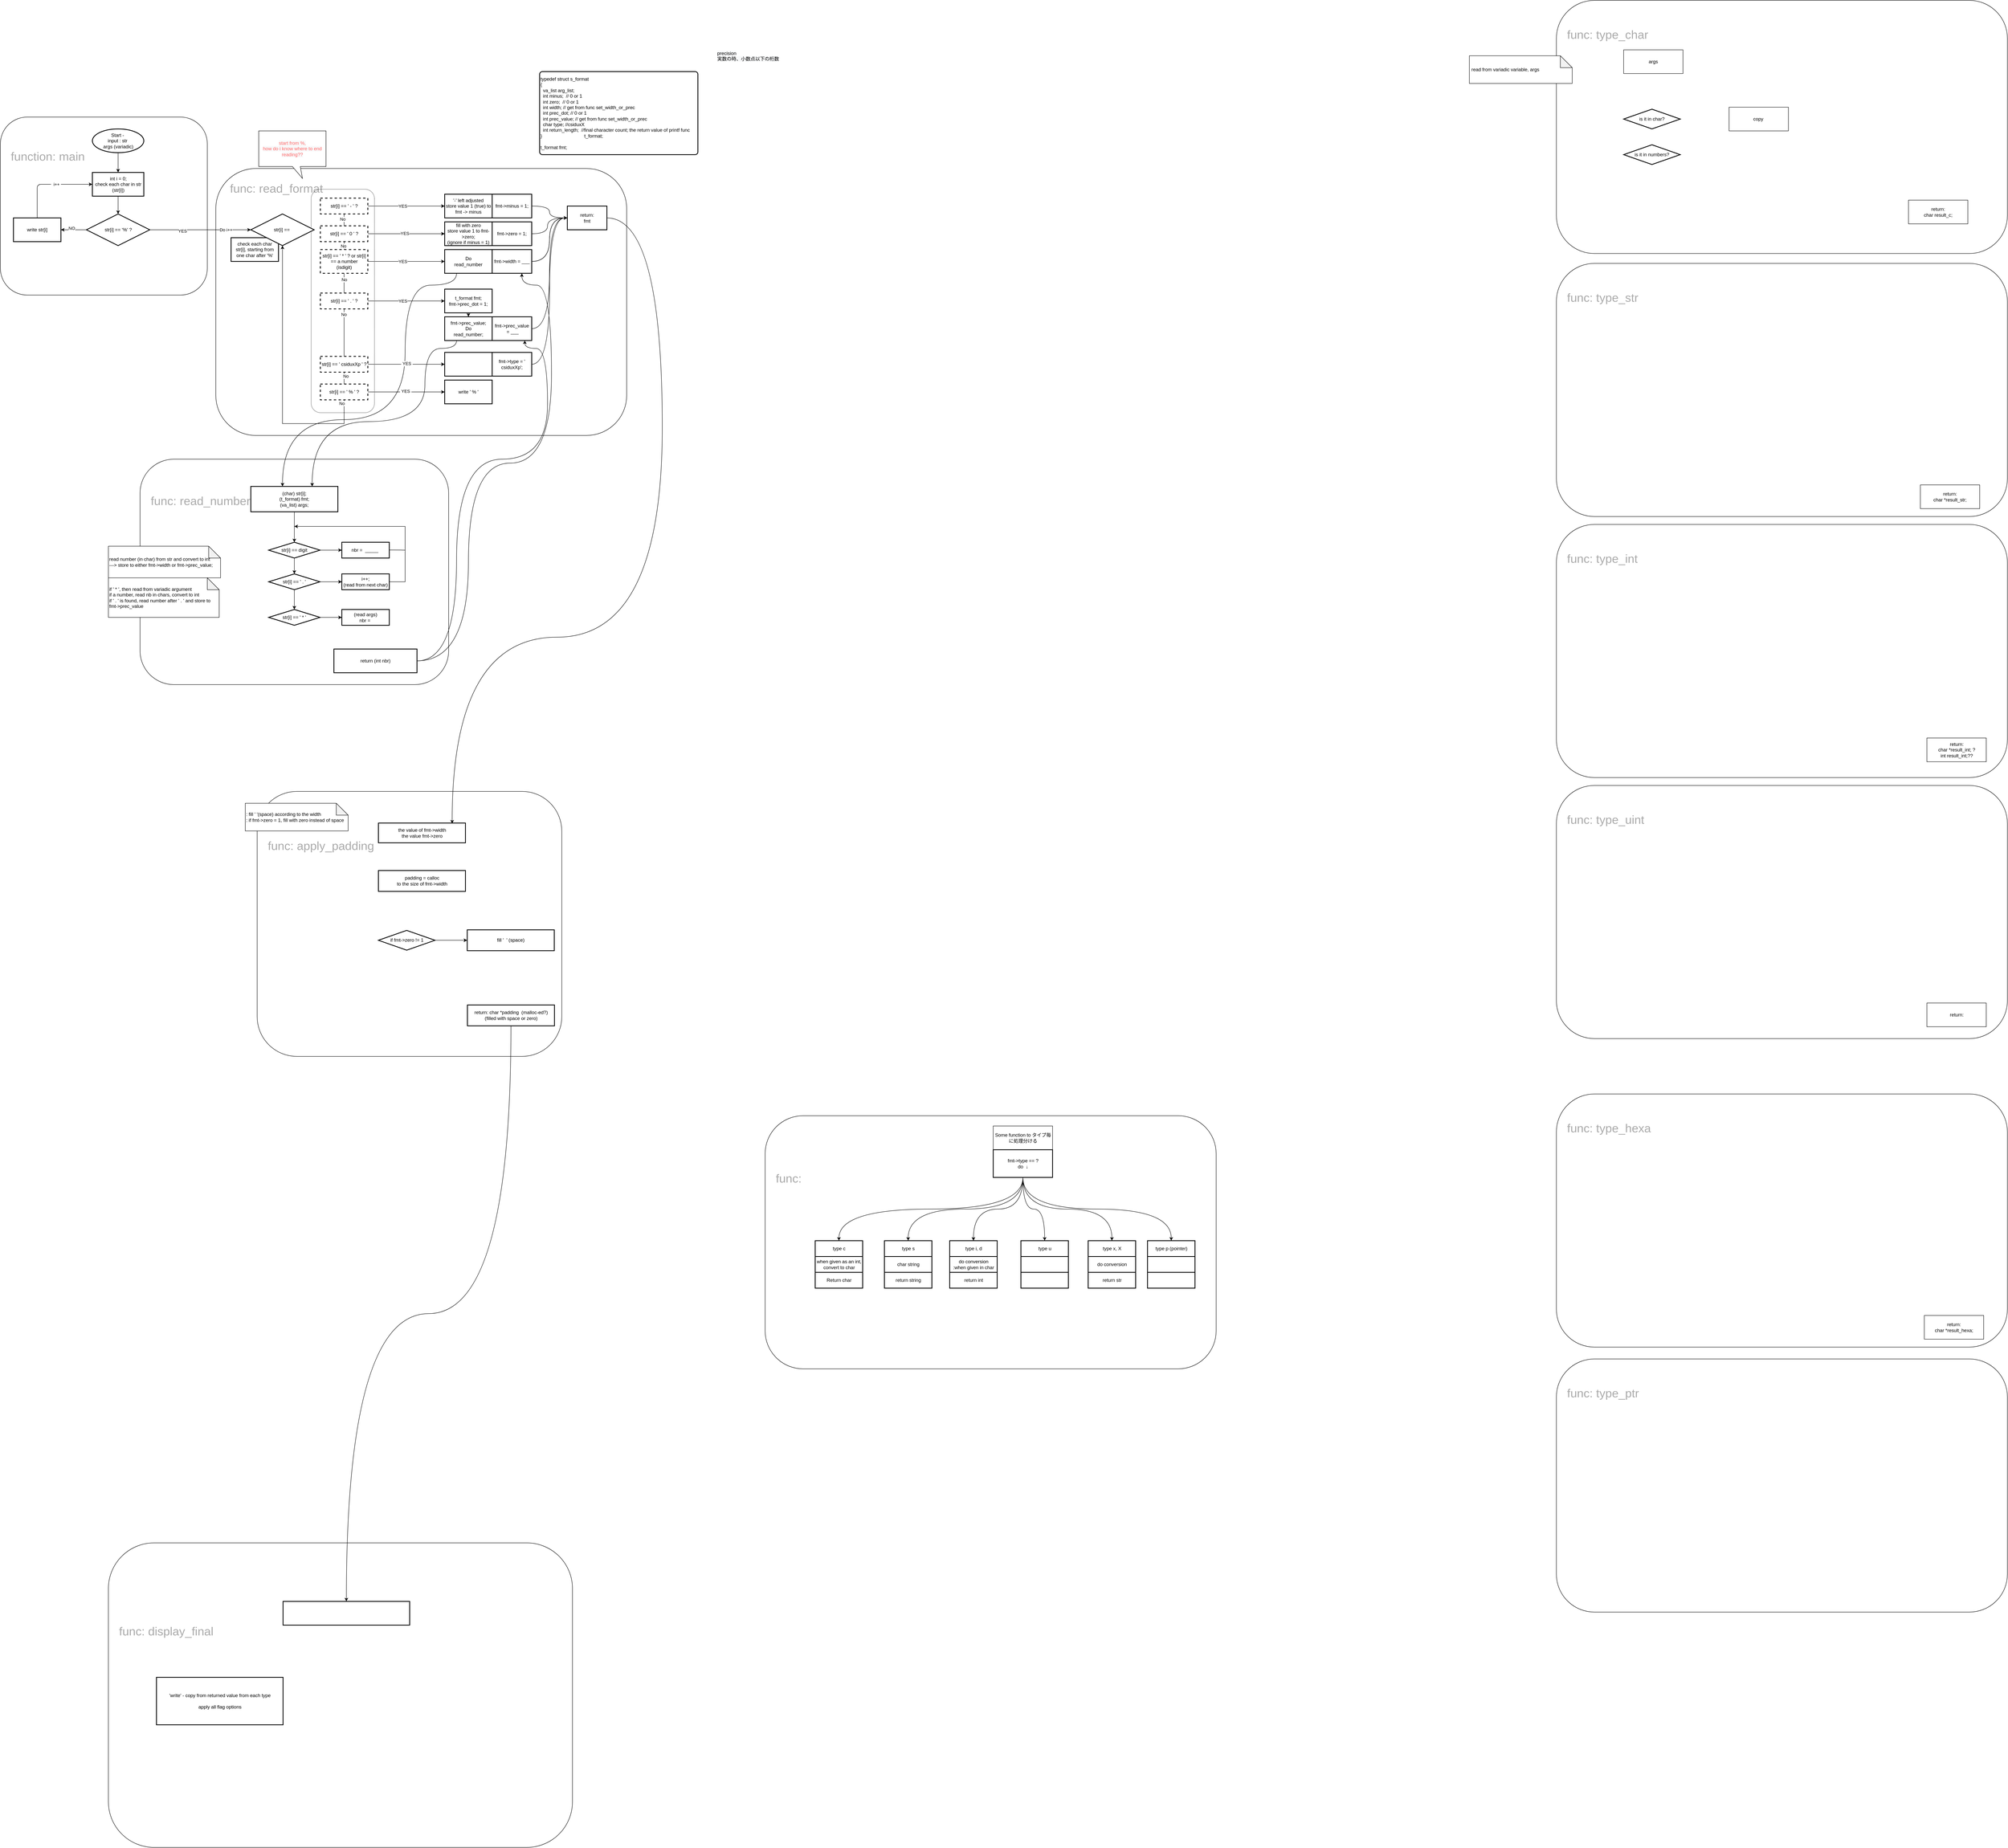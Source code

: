 <mxfile version="14.7.4" type="github">
  <diagram id="yPEqE9pZnHay2Fj2nCtt" name="Page-1">
    <mxGraphModel dx="12189" dy="7521" grid="1" gridSize="10" guides="1" tooltips="1" connect="1" arrows="1" fold="1" page="1" pageScale="1" pageWidth="827" pageHeight="1169" math="0" shadow="0">
      <root>
        <mxCell id="0" />
        <mxCell id="1" parent="0" />
        <mxCell id="CQNjl9469ty9mINT846_-215" value="&lt;font color=&quot;#ababab&quot; style=&quot;font-size: 30px&quot;&gt;&amp;nbsp; &lt;br&gt;&amp;nbsp; &amp;nbsp;func: type_char&lt;br&gt;&lt;br&gt;&lt;br&gt;&lt;br&gt;&lt;br&gt;&lt;br&gt;&lt;br&gt;&lt;br&gt;&lt;br&gt;&lt;br&gt;&lt;br&gt;&lt;br&gt;&lt;br&gt;&lt;br&gt;&lt;br&gt;&lt;/font&gt;" style="rounded=1;whiteSpace=wrap;html=1;fillColor=none;align=left;" vertex="1" parent="1">
          <mxGeometry x="3200" y="-230" width="1140" height="640" as="geometry" />
        </mxCell>
        <mxCell id="CQNjl9469ty9mINT846_-101" value="&lt;font color=&quot;#ababab&quot; style=&quot;font-size: 30px&quot;&gt;&amp;nbsp; &lt;br&gt;&amp;nbsp; &amp;nbsp;func: apply_padding&lt;br&gt;&lt;br&gt;&lt;br&gt;&lt;br&gt;&lt;br&gt;&lt;br&gt;&lt;br&gt;&lt;br&gt;&lt;br&gt;&lt;br&gt;&lt;br&gt;&lt;br&gt;&lt;br&gt;&lt;/font&gt;" style="rounded=1;whiteSpace=wrap;html=1;fillColor=none;align=left;" vertex="1" parent="1">
          <mxGeometry x="-84" y="1770" width="770" height="670" as="geometry" />
        </mxCell>
        <mxCell id="CQNjl9469ty9mINT846_-95" value="&lt;font color=&quot;#ababab&quot; style=&quot;font-size: 30px&quot;&gt;&amp;nbsp; &amp;nbsp;func: read_number;&lt;br&gt;&lt;br&gt;&lt;br&gt;&lt;br&gt;&lt;br&gt;&lt;br&gt;&lt;br&gt;&lt;br&gt;&lt;br&gt;&lt;br&gt;&lt;br&gt;&lt;/font&gt;" style="rounded=1;whiteSpace=wrap;html=1;fillColor=none;align=left;" vertex="1" parent="1">
          <mxGeometry x="-380" y="930" width="780" height="570" as="geometry" />
        </mxCell>
        <mxCell id="CQNjl9469ty9mINT846_-94" value="&lt;font color=&quot;#ababab&quot; style=&quot;font-size: 30px&quot;&gt;&lt;br&gt;&amp;nbsp; &amp;nbsp; func: read_format&amp;nbsp; &amp;nbsp; &amp;nbsp; &amp;nbsp; &amp;nbsp; &amp;nbsp; &amp;nbsp; &amp;nbsp; &amp;nbsp; &amp;nbsp; &amp;nbsp; &amp;nbsp; &amp;nbsp; &amp;nbsp; &amp;nbsp; &amp;nbsp; &amp;nbsp; &amp;nbsp; &amp;nbsp; &amp;nbsp; &amp;nbsp;&lt;br&gt;&lt;br&gt;&lt;br&gt;&lt;br&gt;&lt;br&gt;&lt;br&gt;&lt;br&gt;&lt;br&gt;&lt;br&gt;&lt;br&gt;&lt;br&gt;&lt;br&gt;&lt;br&gt;&lt;br&gt;&lt;br&gt;&lt;br&gt;&lt;br&gt;&lt;br&gt;&lt;/font&gt;" style="rounded=1;whiteSpace=wrap;html=1;fillColor=none;align=left;" vertex="1" parent="1">
          <mxGeometry x="-188.5" y="195" width="1038.5" height="675" as="geometry" />
        </mxCell>
        <mxCell id="CQNjl9469ty9mINT846_-165" value="" style="rounded=1;whiteSpace=wrap;html=1;fontColor=#000000;fillColor=none;gradientColor=none;align=left;rotation=90;dashed=1;dashPattern=1 1;" vertex="1" parent="1">
          <mxGeometry x="-150" y="450" width="565" height="160" as="geometry" />
        </mxCell>
        <mxCell id="TGy5gZmli9jdeYnAfQlA-42" value="check each char&lt;br&gt;str[i], starting from one char after &#39;%&#39;" style="whiteSpace=wrap;html=1;strokeWidth=2;" parent="1" vertex="1">
          <mxGeometry x="-150" y="370" width="120" height="60" as="geometry" />
        </mxCell>
        <mxCell id="CQNjl9469ty9mINT846_-110" value="&lt;font color=&quot;#ababab&quot; style=&quot;font-size: 30px&quot;&gt;&amp;nbsp; &lt;br&gt;&amp;nbsp; &amp;nbsp;func: display_final&lt;br&gt;&lt;br&gt;&lt;br&gt;&lt;br&gt;&lt;br&gt;&lt;br&gt;&lt;br&gt;&lt;br&gt;&lt;br&gt;&lt;br&gt;&lt;br&gt;&lt;/font&gt;" style="rounded=1;whiteSpace=wrap;html=1;fillColor=none;align=left;" vertex="1" parent="1">
          <mxGeometry x="-460" y="3670" width="1173" height="770" as="geometry" />
        </mxCell>
        <mxCell id="CQNjl9469ty9mINT846_-88" value="&lt;font color=&quot;#ababab&quot; style=&quot;font-size: 30px&quot;&gt;function: main&amp;nbsp; &amp;nbsp; &amp;nbsp; &amp;nbsp; &amp;nbsp; &amp;nbsp; &amp;nbsp; &amp;nbsp; &amp;nbsp; &amp;nbsp; &amp;nbsp; &amp;nbsp; &amp;nbsp; &amp;nbsp; &amp;nbsp; &amp;nbsp; &amp;nbsp;&amp;nbsp;&lt;br&gt;&lt;br&gt;&lt;br&gt;&lt;br&gt;&lt;br&gt;&lt;br&gt;&lt;br&gt;&lt;br&gt;&lt;/font&gt;" style="rounded=1;whiteSpace=wrap;html=1;fillColor=none;" vertex="1" parent="1">
          <mxGeometry x="-733" y="65" width="523" height="450" as="geometry" />
        </mxCell>
        <mxCell id="CQNjl9469ty9mINT846_-91" style="edgeStyle=orthogonalEdgeStyle;curved=1;rounded=0;orthogonalLoop=1;jettySize=auto;html=1;exitX=0.5;exitY=1;exitDx=0;exitDy=0;exitPerimeter=0;entryX=0.5;entryY=0;entryDx=0;entryDy=0;fontColor=#FF6666;" edge="1" parent="1" source="TGy5gZmli9jdeYnAfQlA-14" target="TGy5gZmli9jdeYnAfQlA-18">
          <mxGeometry relative="1" as="geometry" />
        </mxCell>
        <mxCell id="TGy5gZmli9jdeYnAfQlA-14" value="Start -&amp;nbsp;&lt;br&gt;input : str&amp;nbsp;&lt;br&gt;args (variadic)" style="strokeWidth=2;html=1;shape=mxgraph.flowchart.start_1;whiteSpace=wrap;" parent="1" vertex="1">
          <mxGeometry x="-500.5" y="95" width="130" height="60" as="geometry" />
        </mxCell>
        <mxCell id="TGy5gZmli9jdeYnAfQlA-21" value="" style="edgeStyle=orthogonalEdgeStyle;rounded=0;orthogonalLoop=1;jettySize=auto;html=1;strokeColor=#000000;" parent="1" source="TGy5gZmli9jdeYnAfQlA-18" target="TGy5gZmli9jdeYnAfQlA-20" edge="1">
          <mxGeometry relative="1" as="geometry" />
        </mxCell>
        <mxCell id="TGy5gZmli9jdeYnAfQlA-18" value="int i = 0;&lt;br&gt;check each char in str&lt;br&gt;(str[i])" style="whiteSpace=wrap;html=1;strokeWidth=2;" parent="1" vertex="1">
          <mxGeometry x="-500.5" y="205" width="130" height="60" as="geometry" />
        </mxCell>
        <mxCell id="TGy5gZmli9jdeYnAfQlA-25" value="" style="edgeStyle=orthogonalEdgeStyle;rounded=0;orthogonalLoop=1;jettySize=auto;html=1;strokeColor=#000000;" parent="1" source="TGy5gZmli9jdeYnAfQlA-20" target="TGy5gZmli9jdeYnAfQlA-24" edge="1">
          <mxGeometry relative="1" as="geometry" />
        </mxCell>
        <mxCell id="TGy5gZmli9jdeYnAfQlA-26" value="NO" style="edgeLabel;html=1;align=center;verticalAlign=middle;resizable=0;points=[];" parent="TGy5gZmli9jdeYnAfQlA-25" vertex="1" connectable="0">
          <mxGeometry y="-2" relative="1" as="geometry">
            <mxPoint x="-5" y="-2" as="offset" />
          </mxGeometry>
        </mxCell>
        <mxCell id="CQNjl9469ty9mINT846_-92" style="rounded=0;orthogonalLoop=1;jettySize=auto;html=1;exitX=1;exitY=0.5;exitDx=0;exitDy=0;entryX=0;entryY=0.5;entryDx=0;entryDy=0;fontColor=#FF6666;" edge="1" parent="1" source="TGy5gZmli9jdeYnAfQlA-20" target="CQNjl9469ty9mINT846_-103">
          <mxGeometry relative="1" as="geometry">
            <mxPoint x="-120" y="325" as="targetPoint" />
          </mxGeometry>
        </mxCell>
        <mxCell id="CQNjl9469ty9mINT846_-93" value="&lt;font color=&quot;#000000&quot;&gt;YES&lt;/font&gt;" style="edgeLabel;html=1;align=center;verticalAlign=middle;resizable=0;points=[];fontColor=#FF6666;" vertex="1" connectable="0" parent="CQNjl9469ty9mINT846_-92">
          <mxGeometry x="-0.355" y="-3" relative="1" as="geometry">
            <mxPoint as="offset" />
          </mxGeometry>
        </mxCell>
        <mxCell id="CQNjl9469ty9mINT846_-109" value="Do i++" style="edgeLabel;html=1;align=center;verticalAlign=middle;resizable=0;points=[];" vertex="1" connectable="0" parent="CQNjl9469ty9mINT846_-92">
          <mxGeometry x="0.502" relative="1" as="geometry">
            <mxPoint as="offset" />
          </mxGeometry>
        </mxCell>
        <mxCell id="TGy5gZmli9jdeYnAfQlA-20" value="str[i] == &#39;%&#39; ?" style="rhombus;whiteSpace=wrap;html=1;strokeWidth=2;" parent="1" vertex="1">
          <mxGeometry x="-515.5" y="310" width="160" height="80" as="geometry" />
        </mxCell>
        <mxCell id="TGy5gZmli9jdeYnAfQlA-24" value="write str[i]" style="whiteSpace=wrap;html=1;strokeWidth=2;" parent="1" vertex="1">
          <mxGeometry x="-700" y="320" width="120" height="60" as="geometry" />
        </mxCell>
        <mxCell id="TGy5gZmli9jdeYnAfQlA-33" value="" style="edgeStyle=segmentEdgeStyle;endArrow=classic;html=1;strokeColor=#000000;" parent="1" source="TGy5gZmli9jdeYnAfQlA-24" target="TGy5gZmli9jdeYnAfQlA-18" edge="1">
          <mxGeometry width="50" height="50" relative="1" as="geometry">
            <mxPoint x="-125.5" y="255" as="sourcePoint" />
            <mxPoint x="-315.5" y="185" as="targetPoint" />
            <Array as="points">
              <mxPoint x="-640" y="235" />
            </Array>
          </mxGeometry>
        </mxCell>
        <mxCell id="TGy5gZmli9jdeYnAfQlA-38" value="&amp;nbsp; i++&amp;nbsp;" style="edgeLabel;html=1;align=center;verticalAlign=middle;resizable=0;points=[];" parent="TGy5gZmli9jdeYnAfQlA-33" vertex="1" connectable="0">
          <mxGeometry x="0.17" relative="1" as="geometry">
            <mxPoint as="offset" />
          </mxGeometry>
        </mxCell>
        <mxCell id="TGy5gZmli9jdeYnAfQlA-41" value="&lt;div&gt;typedef struct s_format&lt;/div&gt;&lt;div&gt;{&lt;/div&gt;&lt;div&gt;&lt;span&gt;&lt;/span&gt;&amp;nbsp; va_list&lt;span&gt;	&lt;/span&gt;arg_list;&lt;/div&gt;&lt;div&gt;&lt;span&gt;&lt;/span&gt;&amp;nbsp; int&lt;span&gt;	&lt;/span&gt;minus;&amp;nbsp; // 0 or 1&amp;nbsp;&lt;/div&gt;&lt;div&gt;&lt;span&gt;&lt;/span&gt;&amp;nbsp; int&lt;span&gt;	&lt;/span&gt;zero;&amp;nbsp; // 0 or 1&lt;/div&gt;&lt;div&gt;&lt;span&gt;&lt;/span&gt;&amp;nbsp; int&lt;span&gt;	&lt;/span&gt;width; // get from func set_width_or_prec&lt;/div&gt;&lt;div&gt;&lt;span&gt;&lt;/span&gt;&amp;nbsp; int&lt;span&gt;	&lt;/span&gt;prec_dot; // 0 or 1&lt;/div&gt;&lt;div&gt;&lt;span&gt;&lt;/span&gt;&amp;nbsp; int prec_value; // get from func set_width_or_prec&lt;/div&gt;&lt;div&gt;&amp;nbsp; char&lt;span&gt;	&lt;/span&gt;type; //csiduxX&lt;/div&gt;&lt;div&gt;&lt;span&gt;&lt;/span&gt;&amp;nbsp; int&lt;span&gt;	&lt;/span&gt;return_length;&amp;nbsp; //final character count; the return value of printf func&lt;/div&gt;&lt;div&gt;}&lt;span&gt;&amp;nbsp; &amp;nbsp; &amp;nbsp; &amp;nbsp; &amp;nbsp; &amp;nbsp; &amp;nbsp; &amp;nbsp; &amp;nbsp; &amp;nbsp; &amp;nbsp; &amp;nbsp; &amp;nbsp; &amp;nbsp; &amp;nbsp; &amp;nbsp;&amp;nbsp;&lt;/span&gt;t_format;&lt;/div&gt;&lt;div&gt;&lt;br&gt;&lt;/div&gt;&lt;div&gt;t_format fmt;&lt;/div&gt;" style="rounded=1;whiteSpace=wrap;html=1;absoluteArcSize=1;arcSize=14;strokeWidth=2;align=left;" parent="1" vertex="1">
          <mxGeometry x="630" y="-50" width="400" height="210" as="geometry" />
        </mxCell>
        <mxCell id="CQNjl9469ty9mINT846_-59" style="edgeStyle=orthogonalEdgeStyle;curved=1;rounded=0;orthogonalLoop=1;jettySize=auto;html=1;exitX=1;exitY=0.5;exitDx=0;exitDy=0;entryX=0.847;entryY=0.024;entryDx=0;entryDy=0;entryPerimeter=0;fontColor=#FF6666;" edge="1" parent="1" source="CQNjl9469ty9mINT846_-216" target="CQNjl9469ty9mINT846_-48">
          <mxGeometry relative="1" as="geometry">
            <Array as="points">
              <mxPoint x="940" y="320" />
              <mxPoint x="940" y="1380" />
              <mxPoint x="409" y="1380" />
            </Array>
          </mxGeometry>
        </mxCell>
        <mxCell id="TGy5gZmli9jdeYnAfQlA-48" value="fill with zero&lt;br&gt;store value 1 to fmt-&amp;gt;zero;&lt;br&gt;(ignore if minus = 1)" style="whiteSpace=wrap;html=1;strokeWidth=2;" parent="1" vertex="1">
          <mxGeometry x="390" y="330" width="120" height="60" as="geometry" />
        </mxCell>
        <mxCell id="CQNjl9469ty9mINT846_-219" style="edgeStyle=orthogonalEdgeStyle;curved=1;rounded=0;orthogonalLoop=1;jettySize=auto;html=1;exitX=0;exitY=0.5;exitDx=0;exitDy=0;entryX=0;entryY=0.5;entryDx=0;entryDy=0;fontColor=#000000;" edge="1" parent="1" source="TGy5gZmli9jdeYnAfQlA-49" target="CQNjl9469ty9mINT846_-216">
          <mxGeometry relative="1" as="geometry" />
        </mxCell>
        <mxCell id="CQNjl9469ty9mINT846_-226" style="edgeStyle=orthogonalEdgeStyle;curved=1;rounded=0;orthogonalLoop=1;jettySize=auto;html=1;exitX=0;exitY=0.5;exitDx=0;exitDy=0;fontColor=#000000;entryX=0;entryY=0.5;entryDx=0;entryDy=0;" edge="1" parent="1" source="TGy5gZmli9jdeYnAfQlA-49" target="CQNjl9469ty9mINT846_-216">
          <mxGeometry relative="1" as="geometry">
            <mxPoint x="660" y="320" as="targetPoint" />
          </mxGeometry>
        </mxCell>
        <mxCell id="TGy5gZmli9jdeYnAfQlA-49" value="fmt-&amp;gt;width = ___" style="whiteSpace=wrap;html=1;strokeWidth=2;direction=west;" parent="1" vertex="1">
          <mxGeometry x="510" y="400" width="100" height="60" as="geometry" />
        </mxCell>
        <mxCell id="TGy5gZmli9jdeYnAfQlA-75" value="" style="edgeStyle=orthogonalEdgeStyle;rounded=0;orthogonalLoop=1;jettySize=auto;html=1;strokeColor=#000000;entryX=1;entryY=0.5;entryDx=0;entryDy=0;" parent="1" source="TGy5gZmli9jdeYnAfQlA-64" target="CQNjl9469ty9mINT846_-2" edge="1">
          <mxGeometry relative="1" as="geometry" />
        </mxCell>
        <mxCell id="TGy5gZmli9jdeYnAfQlA-76" value="YES" style="edgeLabel;html=1;align=center;verticalAlign=middle;resizable=0;points=[];" parent="TGy5gZmli9jdeYnAfQlA-75" vertex="1" connectable="0">
          <mxGeometry x="-0.1" relative="1" as="geometry">
            <mxPoint as="offset" />
          </mxGeometry>
        </mxCell>
        <mxCell id="CQNjl9469ty9mINT846_-168" style="edgeStyle=orthogonalEdgeStyle;rounded=0;orthogonalLoop=1;jettySize=auto;html=1;exitX=0.5;exitY=1;exitDx=0;exitDy=0;entryX=0.5;entryY=1;entryDx=0;entryDy=0;fontColor=#000000;" edge="1" parent="1" source="TGy5gZmli9jdeYnAfQlA-64" target="CQNjl9469ty9mINT846_-103">
          <mxGeometry relative="1" as="geometry">
            <Array as="points">
              <mxPoint x="136" y="840" />
              <mxPoint x="-20" y="840" />
            </Array>
          </mxGeometry>
        </mxCell>
        <mxCell id="CQNjl9469ty9mINT846_-169" value="&amp;nbsp;No&amp;nbsp;" style="edgeLabel;html=1;align=center;verticalAlign=middle;resizable=0;points=[];fontColor=#000000;" vertex="1" connectable="0" parent="CQNjl9469ty9mINT846_-168">
          <mxGeometry x="-0.977" y="-4" relative="1" as="geometry">
            <mxPoint as="offset" />
          </mxGeometry>
        </mxCell>
        <mxCell id="CQNjl9469ty9mINT846_-170" value="No" style="edgeLabel;html=1;align=center;verticalAlign=middle;resizable=0;points=[];fontColor=#000000;" vertex="1" connectable="0" parent="CQNjl9469ty9mINT846_-168">
          <mxGeometry x="-0.857" y="-2" relative="1" as="geometry">
            <mxPoint as="offset" />
          </mxGeometry>
        </mxCell>
        <mxCell id="CQNjl9469ty9mINT846_-171" value="No" style="edgeLabel;html=1;align=center;verticalAlign=middle;resizable=0;points=[];fontColor=#000000;" vertex="1" connectable="0" parent="CQNjl9469ty9mINT846_-168">
          <mxGeometry x="-0.709" relative="1" as="geometry">
            <mxPoint as="offset" />
          </mxGeometry>
        </mxCell>
        <mxCell id="CQNjl9469ty9mINT846_-172" value="No" style="edgeLabel;html=1;align=center;verticalAlign=middle;resizable=0;points=[];fontColor=#000000;" vertex="1" connectable="0" parent="CQNjl9469ty9mINT846_-168">
          <mxGeometry x="-0.554" y="-1" relative="1" as="geometry">
            <mxPoint as="offset" />
          </mxGeometry>
        </mxCell>
        <mxCell id="CQNjl9469ty9mINT846_-173" value="No" style="edgeLabel;html=1;align=center;verticalAlign=middle;resizable=0;points=[];fontColor=#000000;" vertex="1" connectable="0" parent="CQNjl9469ty9mINT846_-168">
          <mxGeometry x="-0.266" y="-10" relative="1" as="geometry">
            <mxPoint x="14" y="-7" as="offset" />
          </mxGeometry>
        </mxCell>
        <mxCell id="CQNjl9469ty9mINT846_-174" value="No" style="edgeLabel;html=1;align=center;verticalAlign=middle;resizable=0;points=[];fontColor=#000000;" vertex="1" connectable="0" parent="CQNjl9469ty9mINT846_-168">
          <mxGeometry x="-0.144" y="-31" relative="1" as="geometry">
            <mxPoint x="25" y="-7" as="offset" />
          </mxGeometry>
        </mxCell>
        <mxCell id="TGy5gZmli9jdeYnAfQlA-64" value="str[i] == &#39; - &#39; ?" style="whiteSpace=wrap;html=1;strokeWidth=2;dashed=1;" parent="1" vertex="1">
          <mxGeometry x="75.75" y="270" width="120" height="40" as="geometry" />
        </mxCell>
        <mxCell id="TGy5gZmli9jdeYnAfQlA-67" value="str[i] == &#39; 0 &#39; ?" style="whiteSpace=wrap;html=1;strokeWidth=2;dashed=1;" parent="1" vertex="1">
          <mxGeometry x="75.75" y="340" width="120" height="40" as="geometry" />
        </mxCell>
        <mxCell id="TGy5gZmli9jdeYnAfQlA-68" value="str[i] == &#39; * &#39; ? or str[i] == a number&lt;br&gt;(isdigit)" style="whiteSpace=wrap;html=1;strokeWidth=2;dashed=1;" parent="1" vertex="1">
          <mxGeometry x="75.75" y="400" width="120" height="60" as="geometry" />
        </mxCell>
        <mxCell id="TGy5gZmli9jdeYnAfQlA-69" value="str[i] == &#39; . &#39; ?" style="whiteSpace=wrap;html=1;strokeWidth=2;dashed=1;" parent="1" vertex="1">
          <mxGeometry x="75.75" y="510" width="120" height="40" as="geometry" />
        </mxCell>
        <mxCell id="CQNjl9469ty9mINT846_-217" style="edgeStyle=orthogonalEdgeStyle;curved=1;rounded=0;orthogonalLoop=1;jettySize=auto;html=1;exitX=1;exitY=0.5;exitDx=0;exitDy=0;entryX=0;entryY=0.5;entryDx=0;entryDy=0;fontColor=#000000;" edge="1" parent="1" source="TGy5gZmli9jdeYnAfQlA-74" target="CQNjl9469ty9mINT846_-216">
          <mxGeometry relative="1" as="geometry" />
        </mxCell>
        <mxCell id="TGy5gZmli9jdeYnAfQlA-74" value="fmt-&amp;gt;minus = 1;" style="whiteSpace=wrap;html=1;strokeWidth=2;" parent="1" vertex="1">
          <mxGeometry x="510" y="260" width="100" height="60" as="geometry" />
        </mxCell>
        <mxCell id="TGy5gZmli9jdeYnAfQlA-82" value="" style="edgeStyle=orthogonalEdgeStyle;rounded=0;orthogonalLoop=1;jettySize=auto;html=1;strokeColor=#000000;entryX=0;entryY=0.5;entryDx=0;entryDy=0;" parent="1" source="TGy5gZmli9jdeYnAfQlA-67" target="TGy5gZmli9jdeYnAfQlA-48" edge="1">
          <mxGeometry relative="1" as="geometry">
            <mxPoint x="367" y="360" as="sourcePoint" />
          </mxGeometry>
        </mxCell>
        <mxCell id="TGy5gZmli9jdeYnAfQlA-93" value="YES" style="edgeLabel;html=1;align=center;verticalAlign=middle;resizable=0;points=[];" parent="TGy5gZmli9jdeYnAfQlA-82" vertex="1" connectable="0">
          <mxGeometry x="-0.048" y="1" relative="1" as="geometry">
            <mxPoint as="offset" />
          </mxGeometry>
        </mxCell>
        <mxCell id="CQNjl9469ty9mINT846_-218" style="edgeStyle=orthogonalEdgeStyle;curved=1;rounded=0;orthogonalLoop=1;jettySize=auto;html=1;exitX=1;exitY=0.5;exitDx=0;exitDy=0;fontColor=#000000;entryX=0;entryY=0.5;entryDx=0;entryDy=0;" edge="1" parent="1" source="TGy5gZmli9jdeYnAfQlA-84" target="CQNjl9469ty9mINT846_-216">
          <mxGeometry relative="1" as="geometry">
            <mxPoint x="670" y="320.0" as="targetPoint" />
            <Array as="points">
              <mxPoint x="650" y="360" />
              <mxPoint x="650" y="320" />
            </Array>
          </mxGeometry>
        </mxCell>
        <mxCell id="TGy5gZmli9jdeYnAfQlA-84" value="fmt-&amp;gt;zero = 1;" style="whiteSpace=wrap;html=1;strokeWidth=2;" parent="1" vertex="1">
          <mxGeometry x="510" y="330" width="100" height="60" as="geometry" />
        </mxCell>
        <mxCell id="TGy5gZmli9jdeYnAfQlA-87" value="" style="edgeStyle=orthogonalEdgeStyle;rounded=0;orthogonalLoop=1;jettySize=auto;html=1;strokeColor=#000000;" parent="1" source="TGy5gZmli9jdeYnAfQlA-68" target="TGy5gZmli9jdeYnAfQlA-89" edge="1">
          <mxGeometry relative="1" as="geometry">
            <mxPoint x="339" y="430" as="sourcePoint" />
          </mxGeometry>
        </mxCell>
        <mxCell id="TGy5gZmli9jdeYnAfQlA-88" value="YES" style="edgeLabel;html=1;align=center;verticalAlign=middle;resizable=0;points=[];" parent="TGy5gZmli9jdeYnAfQlA-87" vertex="1" connectable="0">
          <mxGeometry x="-0.1" relative="1" as="geometry">
            <mxPoint as="offset" />
          </mxGeometry>
        </mxCell>
        <mxCell id="CQNjl9469ty9mINT846_-161" style="edgeStyle=orthogonalEdgeStyle;curved=1;rounded=0;orthogonalLoop=1;jettySize=auto;html=1;exitX=0.25;exitY=1;exitDx=0;exitDy=0;fontColor=#000000;" edge="1" parent="1" source="TGy5gZmli9jdeYnAfQlA-89" target="CQNjl9469ty9mINT846_-6">
          <mxGeometry relative="1" as="geometry">
            <Array as="points">
              <mxPoint x="420" y="490" />
              <mxPoint x="290" y="490" />
              <mxPoint x="290" y="830" />
              <mxPoint x="-20" y="830" />
            </Array>
          </mxGeometry>
        </mxCell>
        <mxCell id="TGy5gZmli9jdeYnAfQlA-89" value="Do&lt;br&gt;read_number" style="whiteSpace=wrap;html=1;strokeWidth=2;" parent="1" vertex="1">
          <mxGeometry x="390" y="400" width="120" height="60" as="geometry" />
        </mxCell>
        <mxCell id="TGy5gZmli9jdeYnAfQlA-94" value="" style="edgeStyle=orthogonalEdgeStyle;rounded=0;orthogonalLoop=1;jettySize=auto;html=1;strokeColor=#000000;" parent="1" source="TGy5gZmli9jdeYnAfQlA-69" target="TGy5gZmli9jdeYnAfQlA-96" edge="1">
          <mxGeometry relative="1" as="geometry">
            <mxPoint x="339" y="530" as="sourcePoint" />
          </mxGeometry>
        </mxCell>
        <mxCell id="TGy5gZmli9jdeYnAfQlA-95" value="YES" style="edgeLabel;html=1;align=center;verticalAlign=middle;resizable=0;points=[];" parent="TGy5gZmli9jdeYnAfQlA-94" vertex="1" connectable="0">
          <mxGeometry x="-0.1" relative="1" as="geometry">
            <mxPoint as="offset" />
          </mxGeometry>
        </mxCell>
        <mxCell id="CQNjl9469ty9mINT846_-158" style="edgeStyle=orthogonalEdgeStyle;curved=1;rounded=0;orthogonalLoop=1;jettySize=auto;html=1;exitX=0.5;exitY=1;exitDx=0;exitDy=0;entryX=0.5;entryY=0;entryDx=0;entryDy=0;fontColor=#000000;" edge="1" parent="1" source="TGy5gZmli9jdeYnAfQlA-96" target="CQNjl9469ty9mINT846_-150">
          <mxGeometry relative="1" as="geometry" />
        </mxCell>
        <mxCell id="TGy5gZmli9jdeYnAfQlA-96" value="t_format fmt;&lt;br&gt;fmt-&amp;gt;prec_dot = 1;" style="whiteSpace=wrap;html=1;strokeWidth=2;" parent="1" vertex="1">
          <mxGeometry x="390" y="500" width="120" height="60" as="geometry" />
        </mxCell>
        <mxCell id="CQNjl9469ty9mINT846_-2" value="&#39;-&#39; left adjusted&lt;br&gt;store value 1 (true) to fmt -&amp;gt; minus" style="whiteSpace=wrap;html=1;strokeWidth=2;direction=west;" vertex="1" parent="1">
          <mxGeometry x="390" y="260" width="120" height="60" as="geometry" />
        </mxCell>
        <mxCell id="CQNjl9469ty9mINT846_-34" value="&lt;span style=&quot;color: rgb(255 , 102 , 102) ; font-family: &amp;#34;helvetica&amp;#34; ; font-size: 12px ; font-style: normal ; font-weight: 400 ; letter-spacing: normal ; text-align: center ; text-indent: 0px ; text-transform: none ; word-spacing: 0px ; background-color: rgb(248 , 249 , 250) ; display: inline ; float: none&quot;&gt;start from %,&lt;/span&gt;&lt;br style=&quot;color: rgb(255 , 102 , 102) ; font-family: &amp;#34;helvetica&amp;#34; ; font-size: 12px ; font-style: normal ; font-weight: 400 ; letter-spacing: normal ; text-align: center ; text-indent: 0px ; text-transform: none ; word-spacing: 0px ; background-color: rgb(248 , 249 , 250)&quot;&gt;&lt;span style=&quot;color: rgb(255 , 102 , 102) ; font-family: &amp;#34;helvetica&amp;#34; ; font-size: 12px ; font-style: normal ; font-weight: 400 ; letter-spacing: normal ; text-align: center ; text-indent: 0px ; text-transform: none ; word-spacing: 0px ; background-color: rgb(248 , 249 , 250) ; display: inline ; float: none&quot;&gt;how do i know where to end reading??&lt;/span&gt;" style="shape=callout;whiteSpace=wrap;html=1;perimeter=calloutPerimeter;fontColor=#FF6666;position2=0.65;" vertex="1" parent="1">
          <mxGeometry x="-80" y="100" width="170" height="120" as="geometry" />
        </mxCell>
        <mxCell id="TGy5gZmli9jdeYnAfQlA-58" value="" style="whiteSpace=wrap;html=1;strokeWidth=2;" parent="1" vertex="1">
          <mxGeometry x="-18.5" y="3818" width="320" height="60" as="geometry" />
        </mxCell>
        <mxCell id="CQNjl9469ty9mINT846_-17" value="&#39;write&#39; - copy from returned value from each type&lt;br&gt;&lt;br&gt;apply all flag options" style="whiteSpace=wrap;html=1;strokeWidth=2;" vertex="1" parent="1">
          <mxGeometry x="-338.5" y="4010" width="320" height="120" as="geometry" />
        </mxCell>
        <mxCell id="CQNjl9469ty9mINT846_-74" style="edgeStyle=orthogonalEdgeStyle;curved=1;rounded=0;orthogonalLoop=1;jettySize=auto;html=1;exitX=1;exitY=0.5;exitDx=0;exitDy=0;entryX=0;entryY=0.5;entryDx=0;entryDy=0;fontColor=#FF6666;" edge="1" parent="1" source="CQNjl9469ty9mINT846_-69" target="CQNjl9469ty9mINT846_-71">
          <mxGeometry relative="1" as="geometry" />
        </mxCell>
        <mxCell id="CQNjl9469ty9mINT846_-142" value="&amp;nbsp;YES&amp;nbsp;" style="edgeLabel;html=1;align=center;verticalAlign=middle;resizable=0;points=[];fontColor=#000000;" vertex="1" connectable="0" parent="CQNjl9469ty9mINT846_-74">
          <mxGeometry x="0.009" y="2" relative="1" as="geometry">
            <mxPoint as="offset" />
          </mxGeometry>
        </mxCell>
        <mxCell id="CQNjl9469ty9mINT846_-69" value="str[i] == &#39; csiduxXp &#39; ?" style="whiteSpace=wrap;html=1;strokeWidth=2;dashed=1;" vertex="1" parent="1">
          <mxGeometry x="75.75" y="670" width="120" height="40" as="geometry" />
        </mxCell>
        <mxCell id="CQNjl9469ty9mINT846_-228" style="edgeStyle=orthogonalEdgeStyle;curved=1;rounded=0;orthogonalLoop=1;jettySize=auto;html=1;exitX=1;exitY=0.5;exitDx=0;exitDy=0;entryX=0;entryY=0.5;entryDx=0;entryDy=0;fontColor=#000000;" edge="1" parent="1" source="CQNjl9469ty9mINT846_-70" target="CQNjl9469ty9mINT846_-216">
          <mxGeometry relative="1" as="geometry" />
        </mxCell>
        <mxCell id="CQNjl9469ty9mINT846_-70" value="&lt;span&gt;fmt-&amp;gt;type = &#39; csiduxXp&#39;;&lt;/span&gt;" style="whiteSpace=wrap;html=1;strokeWidth=2;" vertex="1" parent="1">
          <mxGeometry x="510" y="660" width="100" height="60" as="geometry" />
        </mxCell>
        <mxCell id="CQNjl9469ty9mINT846_-71" value="" style="whiteSpace=wrap;html=1;strokeWidth=2;" vertex="1" parent="1">
          <mxGeometry x="390" y="660" width="120" height="60" as="geometry" />
        </mxCell>
        <mxCell id="CQNjl9469ty9mINT846_-103" value="str[i] ==&amp;nbsp;" style="rhombus;whiteSpace=wrap;html=1;strokeWidth=2;" vertex="1" parent="1">
          <mxGeometry x="-100" y="310" width="160" height="80" as="geometry" />
        </mxCell>
        <mxCell id="CQNjl9469ty9mINT846_-144" style="edgeStyle=orthogonalEdgeStyle;curved=1;rounded=0;orthogonalLoop=1;jettySize=auto;html=1;exitX=1;exitY=0.5;exitDx=0;exitDy=0;entryX=0;entryY=0.5;entryDx=0;entryDy=0;fontColor=#000000;" edge="1" parent="1" source="CQNjl9469ty9mINT846_-136" target="CQNjl9469ty9mINT846_-143">
          <mxGeometry relative="1" as="geometry" />
        </mxCell>
        <mxCell id="CQNjl9469ty9mINT846_-146" value="&amp;nbsp;YES&amp;nbsp;" style="edgeLabel;html=1;align=center;verticalAlign=middle;resizable=0;points=[];fontColor=#000000;" vertex="1" connectable="0" parent="CQNjl9469ty9mINT846_-144">
          <mxGeometry x="-0.022" y="2" relative="1" as="geometry">
            <mxPoint as="offset" />
          </mxGeometry>
        </mxCell>
        <mxCell id="CQNjl9469ty9mINT846_-136" value="str[i] == &#39; % &#39; ?" style="whiteSpace=wrap;html=1;strokeWidth=2;dashed=1;" vertex="1" parent="1">
          <mxGeometry x="75.75" y="740" width="120" height="40" as="geometry" />
        </mxCell>
        <mxCell id="CQNjl9469ty9mINT846_-140" value="&lt;meta charset=&quot;utf-8&quot;&gt;&lt;span style=&quot;color: rgb(0, 0, 0); font-family: helvetica; font-size: 12px; font-style: normal; font-weight: 400; letter-spacing: normal; text-align: center; text-indent: 0px; text-transform: none; word-spacing: 0px; background-color: rgb(248, 249, 250); display: inline; float: none;&quot;&gt;precision&lt;/span&gt;&lt;br style=&quot;color: rgb(0, 0, 0); font-family: helvetica; font-size: 12px; font-style: normal; font-weight: 400; letter-spacing: normal; text-align: center; text-indent: 0px; text-transform: none; word-spacing: 0px; background-color: rgb(248, 249, 250);&quot;&gt;&lt;span style=&quot;color: rgb(0, 0, 0); font-family: helvetica; font-size: 12px; font-style: normal; font-weight: 400; letter-spacing: normal; text-align: center; text-indent: 0px; text-transform: none; word-spacing: 0px; background-color: rgb(248, 249, 250); display: inline; float: none;&quot;&gt;実数の時、小数点以下の桁数&lt;/span&gt;" style="text;whiteSpace=wrap;html=1;fontColor=#000000;" vertex="1" parent="1">
          <mxGeometry x="1076.5" y="-110" width="180" height="40" as="geometry" />
        </mxCell>
        <mxCell id="CQNjl9469ty9mINT846_-143" value="write &#39; % &#39;" style="whiteSpace=wrap;html=1;strokeWidth=2;" vertex="1" parent="1">
          <mxGeometry x="390" y="730" width="120" height="60" as="geometry" />
        </mxCell>
        <mxCell id="CQNjl9469ty9mINT846_-176" style="edgeStyle=orthogonalEdgeStyle;rounded=0;orthogonalLoop=1;jettySize=auto;html=1;exitX=0.25;exitY=1;exitDx=0;exitDy=0;fontColor=#000000;curved=1;" edge="1" parent="1" source="CQNjl9469ty9mINT846_-150">
          <mxGeometry relative="1" as="geometry">
            <mxPoint x="55" y="999" as="targetPoint" />
            <Array as="points">
              <mxPoint x="420" y="650" />
              <mxPoint x="340" y="650" />
              <mxPoint x="340" y="835" />
              <mxPoint x="55" y="835" />
            </Array>
          </mxGeometry>
        </mxCell>
        <mxCell id="CQNjl9469ty9mINT846_-150" value="&lt;span&gt;fmt-&amp;gt;prec_value;&lt;/span&gt;&lt;br&gt;&lt;span&gt;Do&lt;/span&gt;&lt;br&gt;&lt;span&gt;read_number;&lt;/span&gt;" style="whiteSpace=wrap;html=1;strokeWidth=2;" vertex="1" parent="1">
          <mxGeometry x="390" y="570" width="120" height="60" as="geometry" />
        </mxCell>
        <mxCell id="CQNjl9469ty9mINT846_-227" style="edgeStyle=orthogonalEdgeStyle;curved=1;rounded=0;orthogonalLoop=1;jettySize=auto;html=1;exitX=1;exitY=0.5;exitDx=0;exitDy=0;entryX=0;entryY=0.5;entryDx=0;entryDy=0;fontColor=#000000;" edge="1" parent="1" source="CQNjl9469ty9mINT846_-151" target="CQNjl9469ty9mINT846_-216">
          <mxGeometry relative="1" as="geometry" />
        </mxCell>
        <mxCell id="CQNjl9469ty9mINT846_-151" value="fmt-&amp;gt;prec_value&lt;br&gt;&amp;nbsp;= ___" style="whiteSpace=wrap;html=1;strokeWidth=2;" vertex="1" parent="1">
          <mxGeometry x="510" y="570" width="100" height="60" as="geometry" />
        </mxCell>
        <mxCell id="CQNjl9469ty9mINT846_-187" style="rounded=0;orthogonalLoop=1;jettySize=auto;html=1;exitX=0.5;exitY=1;exitDx=0;exitDy=0;entryX=0.5;entryY=0;entryDx=0;entryDy=0;fontColor=#000000;" edge="1" parent="1" source="CQNjl9469ty9mINT846_-6" target="CQNjl9469ty9mINT846_-178">
          <mxGeometry relative="1" as="geometry" />
        </mxCell>
        <mxCell id="CQNjl9469ty9mINT846_-6" value="(char) str[i];&lt;br&gt;(t_format) fmt;&lt;br&gt;(va_list) args;" style="whiteSpace=wrap;html=1;strokeWidth=2;" vertex="1" parent="1">
          <mxGeometry x="-100" y="998.83" width="220" height="64.19" as="geometry" />
        </mxCell>
        <mxCell id="CQNjl9469ty9mINT846_-190" style="rounded=0;orthogonalLoop=1;jettySize=auto;html=1;exitX=0.5;exitY=1;exitDx=0;exitDy=0;entryX=0.5;entryY=0;entryDx=0;entryDy=0;fontColor=#000000;" edge="1" parent="1" source="CQNjl9469ty9mINT846_-178" target="CQNjl9469ty9mINT846_-185">
          <mxGeometry relative="1" as="geometry" />
        </mxCell>
        <mxCell id="CQNjl9469ty9mINT846_-192" style="edgeStyle=orthogonalEdgeStyle;curved=1;rounded=0;orthogonalLoop=1;jettySize=auto;html=1;exitX=1;exitY=0.5;exitDx=0;exitDy=0;entryX=0;entryY=0.5;entryDx=0;entryDy=0;fontColor=#000000;" edge="1" parent="1" source="CQNjl9469ty9mINT846_-178" target="CQNjl9469ty9mINT846_-188">
          <mxGeometry relative="1" as="geometry" />
        </mxCell>
        <mxCell id="CQNjl9469ty9mINT846_-178" value="str[i] == digit" style="rhombus;whiteSpace=wrap;html=1;strokeWidth=2;" vertex="1" parent="1">
          <mxGeometry x="-55" y="1140" width="130" height="40" as="geometry" />
        </mxCell>
        <mxCell id="CQNjl9469ty9mINT846_-180" value="read number (in char) from str and convert to int&lt;br&gt;---&amp;gt; store to either fmt-&amp;gt;width or fmt-&amp;gt;prec_value;" style="shape=note;whiteSpace=wrap;html=1;backgroundOutline=1;darkOpacity=0.05;align=left;" vertex="1" parent="1">
          <mxGeometry x="-460" y="1150" width="283.5" height="80" as="geometry" />
        </mxCell>
        <mxCell id="CQNjl9469ty9mINT846_-202" style="edgeStyle=orthogonalEdgeStyle;rounded=0;orthogonalLoop=1;jettySize=auto;html=1;exitX=1;exitY=0.5;exitDx=0;exitDy=0;fontColor=#000000;curved=1;entryX=0.25;entryY=0;entryDx=0;entryDy=0;" edge="1" parent="1" source="CQNjl9469ty9mINT846_-182" target="TGy5gZmli9jdeYnAfQlA-49">
          <mxGeometry relative="1" as="geometry">
            <Array as="points">
              <mxPoint x="450" y="1440" />
              <mxPoint x="450" y="940" />
              <mxPoint x="660" y="940" />
              <mxPoint x="660" y="490" />
              <mxPoint x="585" y="490" />
            </Array>
          </mxGeometry>
        </mxCell>
        <mxCell id="CQNjl9469ty9mINT846_-204" style="edgeStyle=orthogonalEdgeStyle;curved=1;rounded=0;orthogonalLoop=1;jettySize=auto;html=1;exitX=1;exitY=0.5;exitDx=0;exitDy=0;fontColor=#000000;entryX=0.825;entryY=0.997;entryDx=0;entryDy=0;entryPerimeter=0;" edge="1" parent="1" source="CQNjl9469ty9mINT846_-182" target="CQNjl9469ty9mINT846_-151">
          <mxGeometry relative="1" as="geometry">
            <mxPoint x="592" y="640" as="targetPoint" />
            <Array as="points">
              <mxPoint x="420" y="1440" />
              <mxPoint x="420" y="930" />
              <mxPoint x="650" y="930" />
              <mxPoint x="650" y="650" />
              <mxPoint x="593" y="650" />
            </Array>
          </mxGeometry>
        </mxCell>
        <mxCell id="CQNjl9469ty9mINT846_-182" value="return (int nbr)" style="whiteSpace=wrap;html=1;strokeWidth=2;" vertex="1" parent="1">
          <mxGeometry x="110" y="1410" width="210" height="60" as="geometry" />
        </mxCell>
        <mxCell id="CQNjl9469ty9mINT846_-191" style="rounded=0;orthogonalLoop=1;jettySize=auto;html=1;exitX=0.5;exitY=1;exitDx=0;exitDy=0;entryX=0.5;entryY=0;entryDx=0;entryDy=0;fontColor=#000000;" edge="1" parent="1" source="CQNjl9469ty9mINT846_-185" target="CQNjl9469ty9mINT846_-186">
          <mxGeometry relative="1" as="geometry" />
        </mxCell>
        <mxCell id="CQNjl9469ty9mINT846_-193" style="edgeStyle=orthogonalEdgeStyle;curved=1;rounded=0;orthogonalLoop=1;jettySize=auto;html=1;exitX=1;exitY=0.5;exitDx=0;exitDy=0;entryX=0;entryY=0.5;entryDx=0;entryDy=0;fontColor=#000000;" edge="1" parent="1" source="CQNjl9469ty9mINT846_-185" target="CQNjl9469ty9mINT846_-189">
          <mxGeometry relative="1" as="geometry" />
        </mxCell>
        <mxCell id="CQNjl9469ty9mINT846_-185" value="str[i] == &#39; . &#39;" style="rhombus;whiteSpace=wrap;html=1;strokeWidth=2;" vertex="1" parent="1">
          <mxGeometry x="-55" y="1220" width="130" height="40" as="geometry" />
        </mxCell>
        <mxCell id="CQNjl9469ty9mINT846_-195" style="edgeStyle=orthogonalEdgeStyle;curved=1;rounded=0;orthogonalLoop=1;jettySize=auto;html=1;exitX=1;exitY=0.5;exitDx=0;exitDy=0;entryX=0;entryY=0.5;entryDx=0;entryDy=0;fontColor=#000000;" edge="1" parent="1" source="CQNjl9469ty9mINT846_-186" target="CQNjl9469ty9mINT846_-194">
          <mxGeometry relative="1" as="geometry" />
        </mxCell>
        <mxCell id="CQNjl9469ty9mINT846_-186" value="str[i] == &#39; * &#39;" style="rhombus;whiteSpace=wrap;html=1;strokeWidth=2;" vertex="1" parent="1">
          <mxGeometry x="-55" y="1310" width="130" height="40" as="geometry" />
        </mxCell>
        <mxCell id="CQNjl9469ty9mINT846_-188" value="nbr =&amp;nbsp; _____&amp;nbsp;" style="whiteSpace=wrap;html=1;strokeWidth=2;" vertex="1" parent="1">
          <mxGeometry x="130" y="1140" width="120" height="40" as="geometry" />
        </mxCell>
        <mxCell id="CQNjl9469ty9mINT846_-199" style="edgeStyle=none;rounded=0;orthogonalLoop=1;jettySize=auto;html=1;exitX=1;exitY=0.5;exitDx=0;exitDy=0;fontColor=#000000;" edge="1" parent="1" source="CQNjl9469ty9mINT846_-189">
          <mxGeometry relative="1" as="geometry">
            <mxPoint x="10" y="1100" as="targetPoint" />
            <Array as="points">
              <mxPoint x="290" y="1240" />
              <mxPoint x="290" y="1100" />
            </Array>
          </mxGeometry>
        </mxCell>
        <mxCell id="CQNjl9469ty9mINT846_-189" value="i++;&lt;br&gt;(read from next char)" style="whiteSpace=wrap;html=1;strokeWidth=2;" vertex="1" parent="1">
          <mxGeometry x="130" y="1220" width="120" height="40" as="geometry" />
        </mxCell>
        <mxCell id="CQNjl9469ty9mINT846_-194" value="(read args)&lt;br&gt;nbr =&amp;nbsp;" style="whiteSpace=wrap;html=1;strokeWidth=2;" vertex="1" parent="1">
          <mxGeometry x="130" y="1310" width="120" height="40" as="geometry" />
        </mxCell>
        <mxCell id="CQNjl9469ty9mINT846_-201" value="" style="endArrow=none;html=1;fontColor=#000000;" edge="1" parent="1">
          <mxGeometry width="50" height="50" relative="1" as="geometry">
            <mxPoint x="250" y="1159.58" as="sourcePoint" />
            <mxPoint x="290" y="1160" as="targetPoint" />
            <Array as="points">
              <mxPoint x="270" y="1159.58" />
            </Array>
          </mxGeometry>
        </mxCell>
        <mxCell id="CQNjl9469ty9mINT846_-48" value="the value of fmt-&amp;gt;width&lt;br&gt;the value fmt-&amp;gt;zero" style="whiteSpace=wrap;html=1;strokeWidth=2;" vertex="1" parent="1">
          <mxGeometry x="222.5" y="1850" width="220" height="50" as="geometry" />
        </mxCell>
        <mxCell id="CQNjl9469ty9mINT846_-222" style="edgeStyle=orthogonalEdgeStyle;curved=1;rounded=0;orthogonalLoop=1;jettySize=auto;html=1;exitX=0.5;exitY=1;exitDx=0;exitDy=0;fontColor=#000000;" edge="1" parent="1" source="CQNjl9469ty9mINT846_-1" target="TGy5gZmli9jdeYnAfQlA-58">
          <mxGeometry relative="1" as="geometry" />
        </mxCell>
        <mxCell id="CQNjl9469ty9mINT846_-1" value="return: char *padding&amp;nbsp; (malloc-ed?)&lt;br&gt;(filled with space or zero)" style="whiteSpace=wrap;html=1;strokeWidth=2;" vertex="1" parent="1">
          <mxGeometry x="447.5" y="2310.002" width="220" height="52.778" as="geometry" />
        </mxCell>
        <mxCell id="CQNjl9469ty9mINT846_-207" value="&lt;span style=&quot;text-align: center&quot;&gt;if &#39; * &#39;, then read from variadic argument&lt;/span&gt;&lt;br style=&quot;text-align: center&quot;&gt;&lt;span style=&quot;text-align: center&quot;&gt;if a number, read nb in chars, convert to int&lt;/span&gt;&lt;br style=&quot;text-align: center&quot;&gt;&lt;span style=&quot;text-align: center&quot;&gt;if &#39; . &#39; is found, read number after &#39; . &#39; and store to fmt-&amp;gt;prec_value&lt;/span&gt;" style="shape=note;whiteSpace=wrap;html=1;backgroundOutline=1;darkOpacity=0.05;align=left;" vertex="1" parent="1">
          <mxGeometry x="-460" y="1230" width="280" height="100" as="geometry" />
        </mxCell>
        <mxCell id="CQNjl9469ty9mINT846_-208" value="&lt;span style=&quot;text-align: center&quot;&gt;: fill &#39; &#39;(space) according to the width&lt;/span&gt;&lt;br style=&quot;text-align: center&quot;&gt;&lt;span style=&quot;text-align: center&quot;&gt;: if fmt-&amp;gt;zero = 1, fill with zero instead of space&lt;/span&gt;" style="shape=note;whiteSpace=wrap;html=1;backgroundOutline=1;darkOpacity=0.05;align=left;" vertex="1" parent="1">
          <mxGeometry x="-114" y="1800" width="260" height="70" as="geometry" />
        </mxCell>
        <mxCell id="CQNjl9469ty9mINT846_-210" value="padding = calloc &lt;br&gt;to the size of fmt-&amp;gt;width" style="whiteSpace=wrap;html=1;strokeWidth=2;" vertex="1" parent="1">
          <mxGeometry x="222.5" y="1970.002" width="220" height="52.778" as="geometry" />
        </mxCell>
        <mxCell id="CQNjl9469ty9mINT846_-211" value="fill &#39;&amp;nbsp; &#39; (space)" style="whiteSpace=wrap;html=1;strokeWidth=2;" vertex="1" parent="1">
          <mxGeometry x="447" y="2120.002" width="220" height="52.778" as="geometry" />
        </mxCell>
        <mxCell id="CQNjl9469ty9mINT846_-214" style="edgeStyle=orthogonalEdgeStyle;curved=1;rounded=0;orthogonalLoop=1;jettySize=auto;html=1;exitX=1;exitY=0.5;exitDx=0;exitDy=0;fontColor=#000000;" edge="1" parent="1" source="CQNjl9469ty9mINT846_-212" target="CQNjl9469ty9mINT846_-211">
          <mxGeometry relative="1" as="geometry" />
        </mxCell>
        <mxCell id="CQNjl9469ty9mINT846_-212" value="if fmt-&amp;gt;zero != 1" style="rhombus;whiteSpace=wrap;html=1;strokeWidth=2;" vertex="1" parent="1">
          <mxGeometry x="222.5" y="2121.39" width="143" height="50" as="geometry" />
        </mxCell>
        <mxCell id="CQNjl9469ty9mINT846_-216" value="return:&lt;br&gt;fmt" style="whiteSpace=wrap;html=1;strokeWidth=2;" vertex="1" parent="1">
          <mxGeometry x="700" y="290" width="100" height="60" as="geometry" />
        </mxCell>
        <mxCell id="CQNjl9469ty9mINT846_-223" value="&lt;font color=&quot;#ababab&quot; style=&quot;font-size: 30px&quot;&gt;&amp;nbsp; &lt;br&gt;&amp;nbsp; &amp;nbsp;func: type_str&lt;br&gt;&lt;br&gt;&lt;br&gt;&lt;br&gt;&lt;br&gt;&lt;br&gt;&lt;br&gt;&lt;br&gt;&lt;br&gt;&lt;br&gt;&lt;br&gt;&lt;br&gt;&lt;br&gt;&lt;br&gt;&lt;br&gt;&lt;/font&gt;" style="rounded=1;whiteSpace=wrap;html=1;fillColor=none;align=left;" vertex="1" parent="1">
          <mxGeometry x="3200" y="435" width="1140" height="640" as="geometry" />
        </mxCell>
        <mxCell id="CQNjl9469ty9mINT846_-224" value="&lt;font color=&quot;#ababab&quot; style=&quot;font-size: 30px&quot;&gt;&amp;nbsp; &lt;br&gt;&amp;nbsp; &amp;nbsp;func: type_uint&lt;br&gt;&lt;br&gt;&lt;br&gt;&lt;br&gt;&lt;br&gt;&lt;br&gt;&lt;br&gt;&lt;br&gt;&lt;br&gt;&lt;br&gt;&lt;br&gt;&lt;br&gt;&lt;br&gt;&lt;br&gt;&lt;br&gt;&lt;/font&gt;" style="rounded=1;whiteSpace=wrap;html=1;fillColor=none;align=left;" vertex="1" parent="1">
          <mxGeometry x="3200" y="1755" width="1140" height="640" as="geometry" />
        </mxCell>
        <mxCell id="CQNjl9469ty9mINT846_-225" value="&lt;font color=&quot;#ababab&quot; style=&quot;font-size: 30px&quot;&gt;&amp;nbsp; &lt;br&gt;&amp;nbsp; &amp;nbsp;func: type_int&lt;br&gt;&lt;br&gt;&lt;br&gt;&lt;br&gt;&lt;br&gt;&lt;br&gt;&lt;br&gt;&lt;br&gt;&lt;br&gt;&lt;br&gt;&lt;br&gt;&lt;br&gt;&lt;br&gt;&lt;br&gt;&lt;br&gt;&lt;/font&gt;" style="rounded=1;whiteSpace=wrap;html=1;fillColor=none;align=left;" vertex="1" parent="1">
          <mxGeometry x="3200" y="1095" width="1140" height="640" as="geometry" />
        </mxCell>
        <mxCell id="CQNjl9469ty9mINT846_-229" value="&lt;font color=&quot;#ababab&quot; style=&quot;font-size: 30px&quot;&gt;&amp;nbsp; &lt;br&gt;&amp;nbsp; &amp;nbsp;func: type_hexa&lt;br&gt;&lt;br&gt;&lt;br&gt;&lt;br&gt;&lt;br&gt;&lt;br&gt;&lt;br&gt;&lt;br&gt;&lt;br&gt;&lt;br&gt;&lt;br&gt;&lt;br&gt;&lt;br&gt;&lt;br&gt;&lt;br&gt;&lt;/font&gt;" style="rounded=1;whiteSpace=wrap;html=1;fillColor=none;align=left;" vertex="1" parent="1">
          <mxGeometry x="3200" y="2535" width="1140" height="640" as="geometry" />
        </mxCell>
        <mxCell id="CQNjl9469ty9mINT846_-230" value="&lt;font color=&quot;#ababab&quot; style=&quot;font-size: 30px&quot;&gt;&amp;nbsp; &lt;br&gt;&amp;nbsp; &amp;nbsp;func: type_ptr&lt;br&gt;&lt;br&gt;&lt;br&gt;&lt;br&gt;&lt;br&gt;&lt;br&gt;&lt;br&gt;&lt;br&gt;&lt;br&gt;&lt;br&gt;&lt;br&gt;&lt;br&gt;&lt;br&gt;&lt;br&gt;&lt;br&gt;&lt;/font&gt;" style="rounded=1;whiteSpace=wrap;html=1;fillColor=none;align=left;" vertex="1" parent="1">
          <mxGeometry x="3200" y="3205" width="1140" height="640" as="geometry" />
        </mxCell>
        <mxCell id="CQNjl9469ty9mINT846_-231" value="args" style="rounded=0;whiteSpace=wrap;html=1;" vertex="1" parent="1">
          <mxGeometry x="3370" y="-105" width="150" height="60" as="geometry" />
        </mxCell>
        <mxCell id="CQNjl9469ty9mINT846_-232" value="is it in char?" style="rhombus;whiteSpace=wrap;html=1;strokeWidth=2;" vertex="1" parent="1">
          <mxGeometry x="3370" y="45.0" width="143" height="50" as="geometry" />
        </mxCell>
        <mxCell id="CQNjl9469ty9mINT846_-233" value="&amp;nbsp;read from variadic variable, args" style="shape=note;whiteSpace=wrap;html=1;backgroundOutline=1;darkOpacity=0.05;align=left;" vertex="1" parent="1">
          <mxGeometry x="2980" y="-90" width="260" height="70" as="geometry" />
        </mxCell>
        <mxCell id="CQNjl9469ty9mINT846_-234" value="is it in numbers?" style="rhombus;whiteSpace=wrap;html=1;strokeWidth=2;" vertex="1" parent="1">
          <mxGeometry x="3370" y="135.0" width="143" height="50" as="geometry" />
        </mxCell>
        <mxCell id="CQNjl9469ty9mINT846_-235" value="copy&amp;nbsp;" style="rounded=0;whiteSpace=wrap;html=1;" vertex="1" parent="1">
          <mxGeometry x="3636.5" y="40" width="150" height="60" as="geometry" />
        </mxCell>
        <mxCell id="CQNjl9469ty9mINT846_-237" value="return:&lt;br&gt;char result_c;" style="rounded=0;whiteSpace=wrap;html=1;" vertex="1" parent="1">
          <mxGeometry x="4090" y="275" width="150" height="60" as="geometry" />
        </mxCell>
        <mxCell id="CQNjl9469ty9mINT846_-239" value="return:&lt;br&gt;char *result_str;" style="rounded=0;whiteSpace=wrap;html=1;" vertex="1" parent="1">
          <mxGeometry x="4120" y="995" width="150" height="60" as="geometry" />
        </mxCell>
        <mxCell id="CQNjl9469ty9mINT846_-241" value="return:&lt;br&gt;char *result_int; ?&lt;br&gt;int result_int;??" style="rounded=0;whiteSpace=wrap;html=1;" vertex="1" parent="1">
          <mxGeometry x="4136.5" y="1635" width="150" height="60" as="geometry" />
        </mxCell>
        <mxCell id="CQNjl9469ty9mINT846_-242" value="return:" style="rounded=0;whiteSpace=wrap;html=1;" vertex="1" parent="1">
          <mxGeometry x="4136.5" y="2305" width="150" height="60" as="geometry" />
        </mxCell>
        <mxCell id="CQNjl9469ty9mINT846_-243" value="return:&lt;br&gt;char *result_hexa;" style="rounded=0;whiteSpace=wrap;html=1;" vertex="1" parent="1">
          <mxGeometry x="4130" y="3095" width="150" height="60" as="geometry" />
        </mxCell>
        <mxCell id="CQNjl9469ty9mINT846_-245" value="" style="group" vertex="1" connectable="0" parent="1">
          <mxGeometry x="1200" y="2590" width="1140" height="640" as="geometry" />
        </mxCell>
        <mxCell id="CQNjl9469ty9mINT846_-102" value="&lt;font color=&quot;#ababab&quot; style=&quot;font-size: 30px&quot;&gt;&amp;nbsp; &lt;br&gt;&amp;nbsp; &amp;nbsp;func:&amp;nbsp;&lt;br&gt;&lt;br&gt;&lt;br&gt;&lt;br&gt;&lt;br&gt;&lt;br&gt;&lt;br&gt;&lt;br&gt;&lt;br&gt;&lt;br&gt;&lt;br&gt;&lt;/font&gt;" style="rounded=1;whiteSpace=wrap;html=1;fillColor=none;align=left;" vertex="1" parent="CQNjl9469ty9mINT846_-245">
          <mxGeometry width="1140" height="640" as="geometry" />
        </mxCell>
        <mxCell id="CQNjl9469ty9mINT846_-38" value="" style="group" vertex="1" connectable="0" parent="CQNjl9469ty9mINT846_-245">
          <mxGeometry x="126.5" y="316" width="120" height="80" as="geometry" />
        </mxCell>
        <mxCell id="TGy5gZmli9jdeYnAfQlA-59" value="type c" style="whiteSpace=wrap;html=1;strokeWidth=2;" parent="CQNjl9469ty9mINT846_-38" vertex="1">
          <mxGeometry width="120" height="40" as="geometry" />
        </mxCell>
        <mxCell id="CQNjl9469ty9mINT846_-21" value="when given as an int, convert to char" style="whiteSpace=wrap;html=1;strokeWidth=2;" vertex="1" parent="CQNjl9469ty9mINT846_-38">
          <mxGeometry y="40" width="120" height="40" as="geometry" />
        </mxCell>
        <mxCell id="CQNjl9469ty9mINT846_-39" value="" style="group" vertex="1" connectable="0" parent="CQNjl9469ty9mINT846_-245">
          <mxGeometry x="301.5" y="316" width="120" height="80" as="geometry" />
        </mxCell>
        <mxCell id="TGy5gZmli9jdeYnAfQlA-61" value="type s" style="whiteSpace=wrap;html=1;strokeWidth=2;" parent="CQNjl9469ty9mINT846_-39" vertex="1">
          <mxGeometry width="120" height="40" as="geometry" />
        </mxCell>
        <mxCell id="CQNjl9469ty9mINT846_-22" value="char string" style="whiteSpace=wrap;html=1;strokeWidth=2;" vertex="1" parent="CQNjl9469ty9mINT846_-39">
          <mxGeometry y="40" width="120" height="40" as="geometry" />
        </mxCell>
        <mxCell id="CQNjl9469ty9mINT846_-40" value="" style="group" vertex="1" connectable="0" parent="CQNjl9469ty9mINT846_-245">
          <mxGeometry x="466.5" y="316" width="120" height="80" as="geometry" />
        </mxCell>
        <mxCell id="TGy5gZmli9jdeYnAfQlA-62" value="type i, d" style="whiteSpace=wrap;html=1;strokeWidth=2;" parent="CQNjl9469ty9mINT846_-40" vertex="1">
          <mxGeometry width="120" height="40" as="geometry" />
        </mxCell>
        <mxCell id="CQNjl9469ty9mINT846_-23" value="do conversion&lt;br&gt;:when given in char" style="whiteSpace=wrap;html=1;strokeWidth=2;" vertex="1" parent="CQNjl9469ty9mINT846_-40">
          <mxGeometry y="40" width="120" height="40" as="geometry" />
        </mxCell>
        <mxCell id="CQNjl9469ty9mINT846_-41" value="" style="group" vertex="1" connectable="0" parent="CQNjl9469ty9mINT846_-245">
          <mxGeometry x="646.5" y="316" width="120" height="80" as="geometry" />
        </mxCell>
        <mxCell id="CQNjl9469ty9mINT846_-18" value="type u" style="whiteSpace=wrap;html=1;strokeWidth=2;" vertex="1" parent="CQNjl9469ty9mINT846_-41">
          <mxGeometry width="120" height="40" as="geometry" />
        </mxCell>
        <mxCell id="CQNjl9469ty9mINT846_-24" value="" style="whiteSpace=wrap;html=1;strokeWidth=2;" vertex="1" parent="CQNjl9469ty9mINT846_-41">
          <mxGeometry y="40" width="120" height="40" as="geometry" />
        </mxCell>
        <mxCell id="CQNjl9469ty9mINT846_-42" value="" style="group" vertex="1" connectable="0" parent="CQNjl9469ty9mINT846_-245">
          <mxGeometry x="966.5" y="316" width="120" height="80" as="geometry" />
        </mxCell>
        <mxCell id="CQNjl9469ty9mINT846_-20" value="type p (pointer)" style="whiteSpace=wrap;html=1;strokeWidth=2;" vertex="1" parent="CQNjl9469ty9mINT846_-42">
          <mxGeometry width="120" height="40" as="geometry" />
        </mxCell>
        <mxCell id="CQNjl9469ty9mINT846_-26" value="" style="whiteSpace=wrap;html=1;strokeWidth=2;" vertex="1" parent="CQNjl9469ty9mINT846_-42">
          <mxGeometry y="40" width="120" height="40" as="geometry" />
        </mxCell>
        <mxCell id="CQNjl9469ty9mINT846_-43" value="" style="group" vertex="1" connectable="0" parent="CQNjl9469ty9mINT846_-245">
          <mxGeometry x="816.5" y="316" width="120" height="80" as="geometry" />
        </mxCell>
        <mxCell id="CQNjl9469ty9mINT846_-19" value="type x, X" style="whiteSpace=wrap;html=1;strokeWidth=2;" vertex="1" parent="CQNjl9469ty9mINT846_-43">
          <mxGeometry width="120" height="40" as="geometry" />
        </mxCell>
        <mxCell id="CQNjl9469ty9mINT846_-25" value="do conversion" style="whiteSpace=wrap;html=1;strokeWidth=2;" vertex="1" parent="CQNjl9469ty9mINT846_-43">
          <mxGeometry y="40" width="120" height="40" as="geometry" />
        </mxCell>
        <mxCell id="CQNjl9469ty9mINT846_-61" value="Return char" style="whiteSpace=wrap;html=1;strokeWidth=2;" vertex="1" parent="CQNjl9469ty9mINT846_-245">
          <mxGeometry x="126.5" y="396" width="120" height="40" as="geometry" />
        </mxCell>
        <mxCell id="CQNjl9469ty9mINT846_-63" value="return string" style="whiteSpace=wrap;html=1;strokeWidth=2;" vertex="1" parent="CQNjl9469ty9mINT846_-245">
          <mxGeometry x="301.5" y="396" width="120" height="40" as="geometry" />
        </mxCell>
        <mxCell id="CQNjl9469ty9mINT846_-64" value="return int" style="whiteSpace=wrap;html=1;strokeWidth=2;" vertex="1" parent="CQNjl9469ty9mINT846_-245">
          <mxGeometry x="466.5" y="396" width="120" height="40" as="geometry" />
        </mxCell>
        <mxCell id="CQNjl9469ty9mINT846_-65" value="" style="whiteSpace=wrap;html=1;strokeWidth=2;" vertex="1" parent="CQNjl9469ty9mINT846_-245">
          <mxGeometry x="646.5" y="396" width="120" height="40" as="geometry" />
        </mxCell>
        <mxCell id="CQNjl9469ty9mINT846_-66" value="return str" style="whiteSpace=wrap;html=1;strokeWidth=2;" vertex="1" parent="CQNjl9469ty9mINT846_-245">
          <mxGeometry x="816.5" y="396" width="120" height="40" as="geometry" />
        </mxCell>
        <mxCell id="CQNjl9469ty9mINT846_-67" value="" style="whiteSpace=wrap;html=1;strokeWidth=2;" vertex="1" parent="CQNjl9469ty9mINT846_-245">
          <mxGeometry x="966.5" y="396" width="120" height="40" as="geometry" />
        </mxCell>
        <mxCell id="CQNjl9469ty9mINT846_-76" value="&lt;font color=&quot;#000000&quot;&gt;Some function to タイプ毎に処理分ける&lt;/font&gt;" style="rounded=0;whiteSpace=wrap;html=1;" vertex="1" parent="CQNjl9469ty9mINT846_-245">
          <mxGeometry x="576.5" y="26" width="150" height="60" as="geometry" />
        </mxCell>
        <mxCell id="CQNjl9469ty9mINT846_-81" style="edgeStyle=orthogonalEdgeStyle;curved=1;rounded=0;orthogonalLoop=1;jettySize=auto;html=1;exitX=0.5;exitY=1;exitDx=0;exitDy=0;fontColor=#FF6666;" edge="1" parent="CQNjl9469ty9mINT846_-245" source="CQNjl9469ty9mINT846_-79" target="TGy5gZmli9jdeYnAfQlA-59">
          <mxGeometry relative="1" as="geometry" />
        </mxCell>
        <mxCell id="CQNjl9469ty9mINT846_-82" style="edgeStyle=orthogonalEdgeStyle;curved=1;rounded=0;orthogonalLoop=1;jettySize=auto;html=1;exitX=0.5;exitY=1;exitDx=0;exitDy=0;entryX=0.5;entryY=0;entryDx=0;entryDy=0;fontColor=#FF6666;" edge="1" parent="CQNjl9469ty9mINT846_-245" source="CQNjl9469ty9mINT846_-79" target="TGy5gZmli9jdeYnAfQlA-61">
          <mxGeometry relative="1" as="geometry" />
        </mxCell>
        <mxCell id="CQNjl9469ty9mINT846_-83" style="edgeStyle=orthogonalEdgeStyle;curved=1;rounded=0;orthogonalLoop=1;jettySize=auto;html=1;exitX=0.5;exitY=1;exitDx=0;exitDy=0;fontColor=#FF6666;" edge="1" parent="CQNjl9469ty9mINT846_-245" source="CQNjl9469ty9mINT846_-79" target="TGy5gZmli9jdeYnAfQlA-62">
          <mxGeometry relative="1" as="geometry" />
        </mxCell>
        <mxCell id="CQNjl9469ty9mINT846_-84" style="edgeStyle=orthogonalEdgeStyle;curved=1;rounded=0;orthogonalLoop=1;jettySize=auto;html=1;exitX=0.5;exitY=1;exitDx=0;exitDy=0;entryX=0.5;entryY=0;entryDx=0;entryDy=0;fontColor=#FF6666;" edge="1" parent="CQNjl9469ty9mINT846_-245" source="CQNjl9469ty9mINT846_-79" target="CQNjl9469ty9mINT846_-18">
          <mxGeometry relative="1" as="geometry" />
        </mxCell>
        <mxCell id="CQNjl9469ty9mINT846_-85" style="edgeStyle=orthogonalEdgeStyle;curved=1;rounded=0;orthogonalLoop=1;jettySize=auto;html=1;exitX=0.5;exitY=1;exitDx=0;exitDy=0;entryX=0.5;entryY=0;entryDx=0;entryDy=0;fontColor=#FF6666;" edge="1" parent="CQNjl9469ty9mINT846_-245" source="CQNjl9469ty9mINT846_-79" target="CQNjl9469ty9mINT846_-19">
          <mxGeometry relative="1" as="geometry" />
        </mxCell>
        <mxCell id="CQNjl9469ty9mINT846_-86" style="edgeStyle=orthogonalEdgeStyle;curved=1;rounded=0;orthogonalLoop=1;jettySize=auto;html=1;exitX=0.5;exitY=1;exitDx=0;exitDy=0;entryX=0.5;entryY=0;entryDx=0;entryDy=0;fontColor=#FF6666;" edge="1" parent="CQNjl9469ty9mINT846_-245" source="CQNjl9469ty9mINT846_-79" target="CQNjl9469ty9mINT846_-20">
          <mxGeometry relative="1" as="geometry" />
        </mxCell>
        <mxCell id="CQNjl9469ty9mINT846_-79" value="fmt-&amp;gt;type == ?&lt;br&gt;do&amp;nbsp; ↓" style="whiteSpace=wrap;html=1;strokeWidth=2;" vertex="1" parent="CQNjl9469ty9mINT846_-245">
          <mxGeometry x="576.5" y="86" width="150" height="70" as="geometry" />
        </mxCell>
      </root>
    </mxGraphModel>
  </diagram>
</mxfile>
